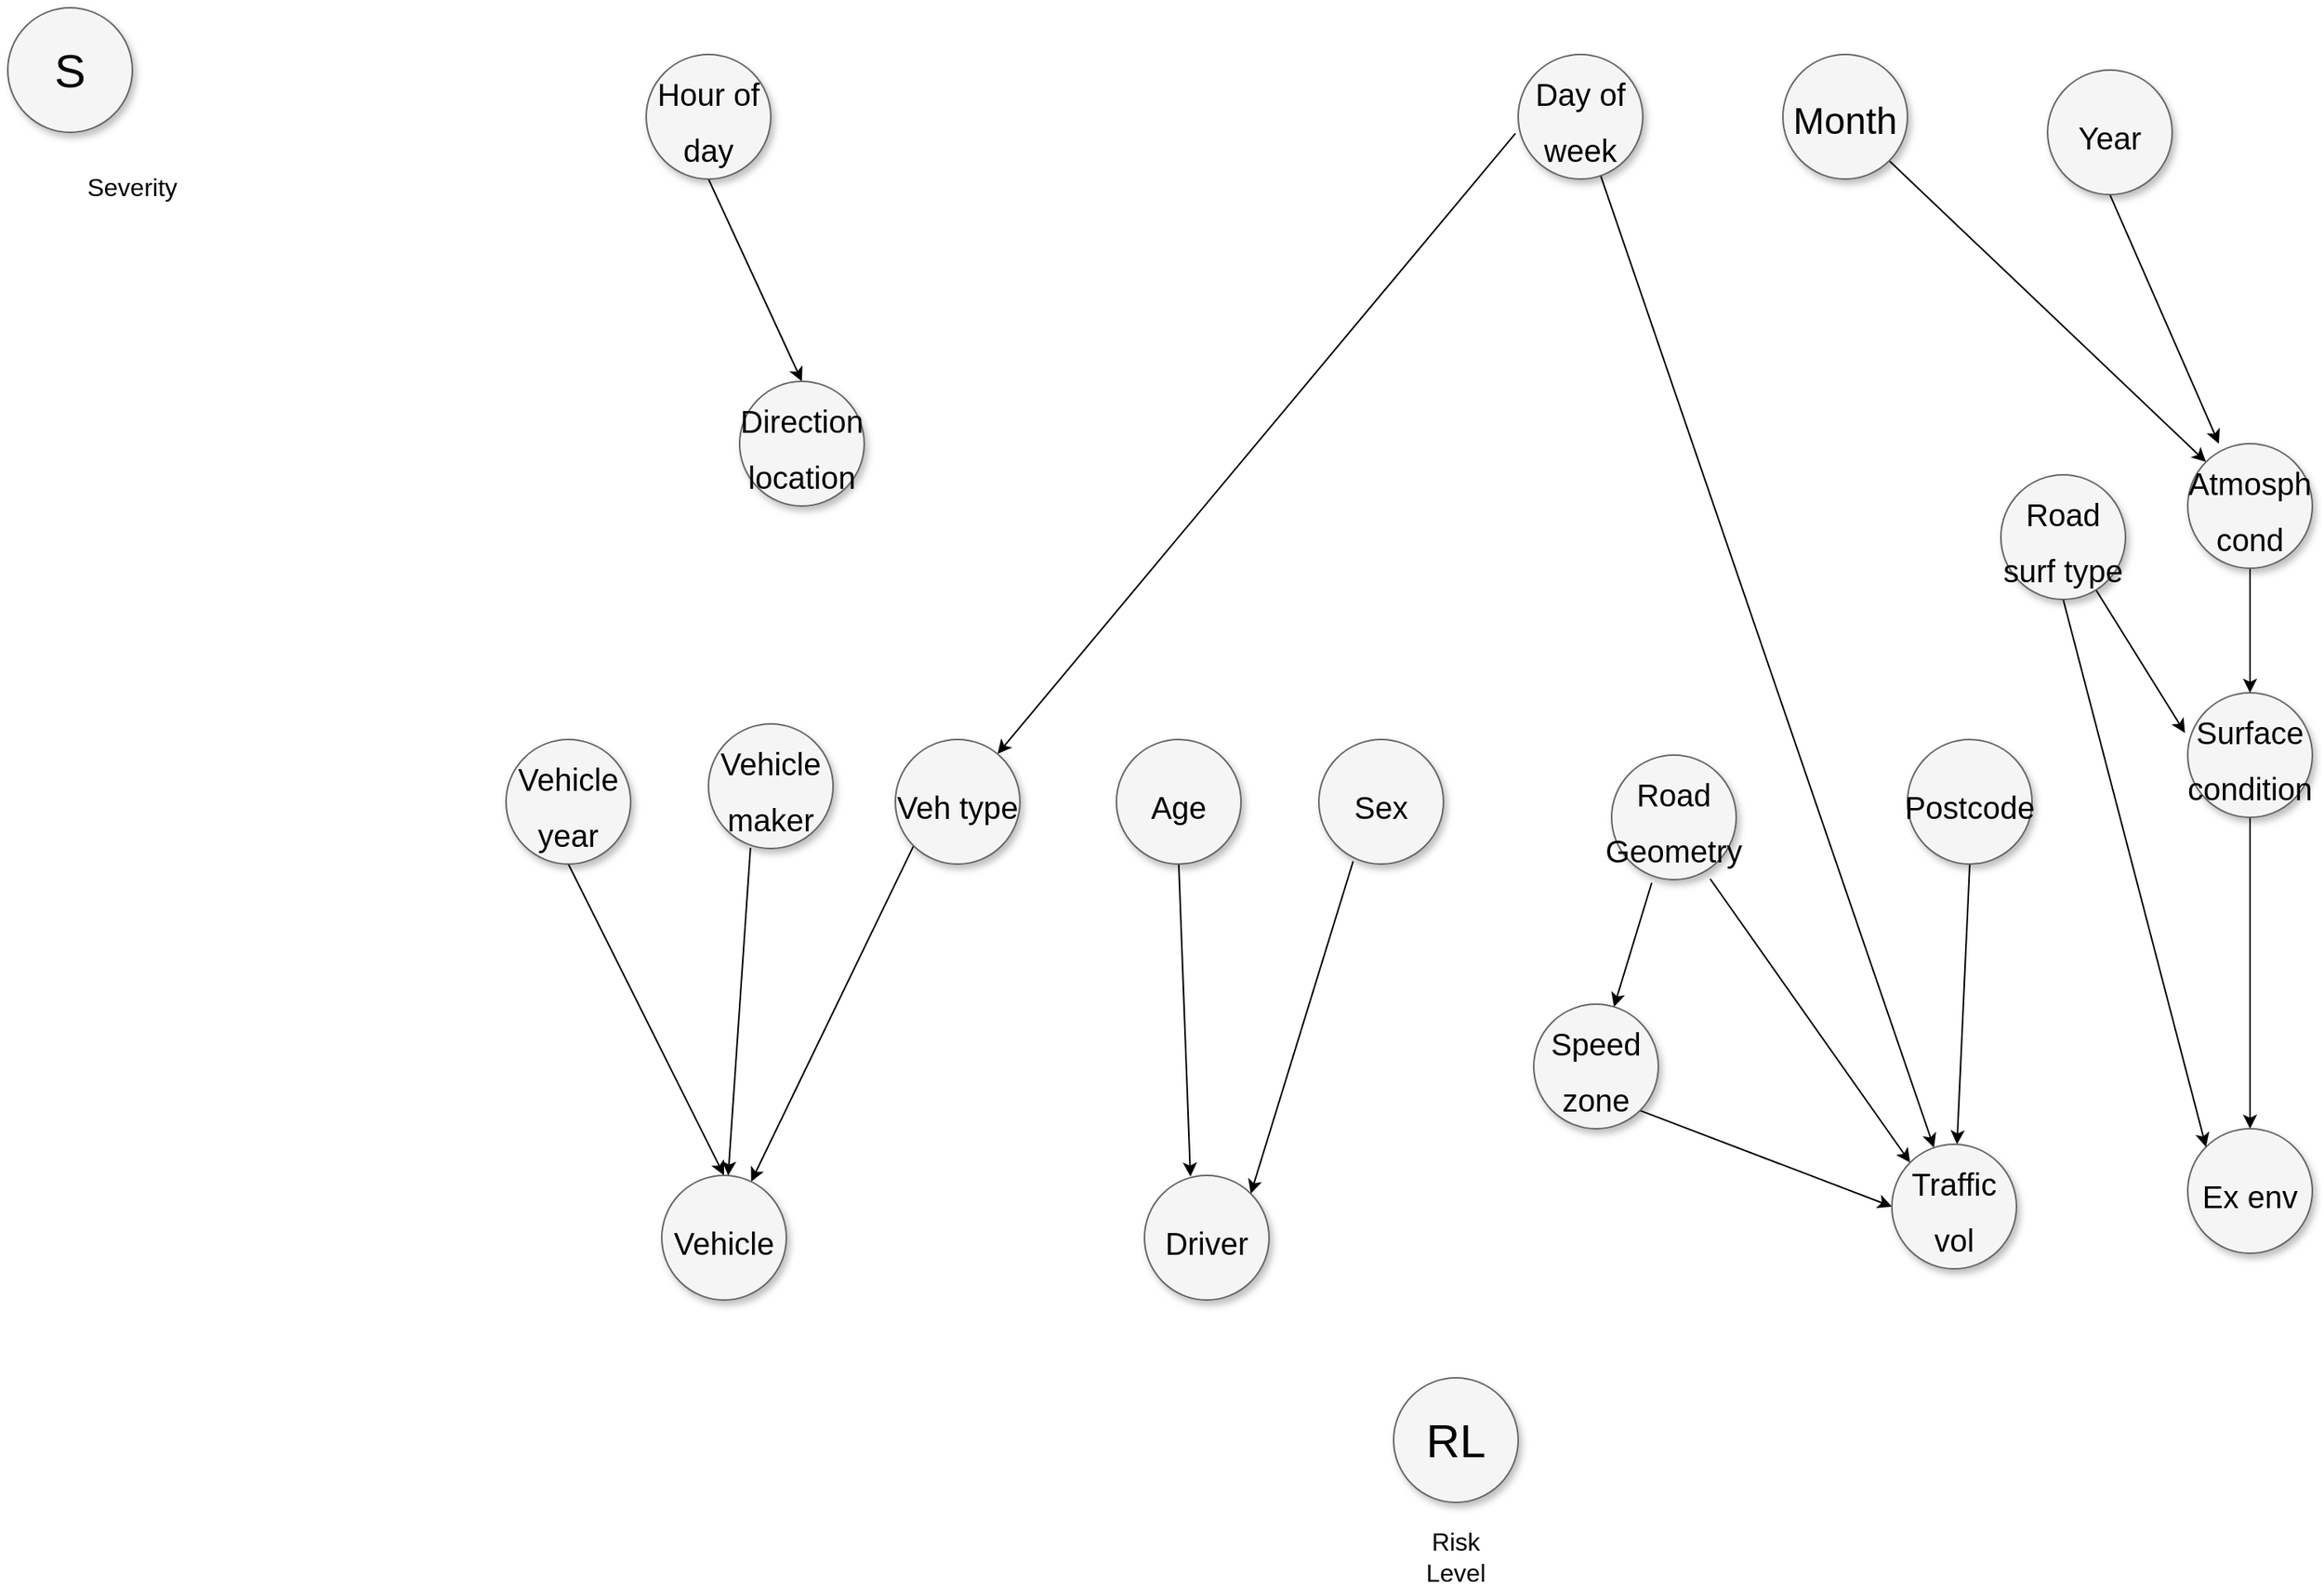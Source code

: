<mxfile version="17.4.1" type="github">
  <diagram name="Page-1" id="ff44883e-f642-bcb2-894b-16b3d25a3f0b">
    <mxGraphModel dx="1778" dy="881" grid="1" gridSize="10" guides="1" tooltips="1" connect="1" arrows="1" fold="1" page="1" pageScale="1.5" pageWidth="1169" pageHeight="826" background="none" math="0" shadow="0">
      <root>
        <mxCell id="0" style=";html=1;" />
        <mxCell id="1" style=";html=1;" parent="0" />
        <mxCell id="StDugHQZksfK3CCJe5wZ-1" value="S" style="ellipse;whiteSpace=wrap;html=1;rounded=0;shadow=1;strokeColor=#666666;strokeWidth=1;fontSize=30;align=center;fillColor=#f5f5f5;labelPadding=0;" parent="1" vertex="1">
          <mxGeometry x="60" y="40" width="80" height="80" as="geometry" />
        </mxCell>
        <mxCell id="StDugHQZksfK3CCJe5wZ-2" value="&lt;font style=&quot;font-size: 16px&quot;&gt;Severity&lt;/font&gt;" style="text;html=1;strokeColor=none;fillColor=none;align=center;verticalAlign=middle;whiteSpace=wrap;rounded=0;" parent="1" vertex="1">
          <mxGeometry x="110" y="140" width="60" height="30" as="geometry" />
        </mxCell>
        <mxCell id="StDugHQZksfK3CCJe5wZ-3" value="RL" style="ellipse;whiteSpace=wrap;html=1;rounded=0;shadow=1;strokeColor=#666666;strokeWidth=1;fontSize=30;align=center;fillColor=#f5f5f5;labelPadding=0;" parent="1" vertex="1">
          <mxGeometry x="950" y="920" width="80" height="80" as="geometry" />
        </mxCell>
        <mxCell id="StDugHQZksfK3CCJe5wZ-4" value="&lt;font style=&quot;font-size: 16px&quot;&gt;Risk Level&lt;/font&gt;" style="text;html=1;strokeColor=none;fillColor=none;align=center;verticalAlign=middle;whiteSpace=wrap;rounded=0;" parent="1" vertex="1">
          <mxGeometry x="960" y="1020" width="60" height="30" as="geometry" />
        </mxCell>
        <mxCell id="AiYhF71e3ZNTzk3afqlR-46" style="rounded=0;orthogonalLoop=1;jettySize=auto;html=1;exitX=1;exitY=1;exitDx=0;exitDy=0;entryX=0;entryY=0;entryDx=0;entryDy=0;fontSize=20;" edge="1" parent="1" source="AiYhF71e3ZNTzk3afqlR-1" target="AiYhF71e3ZNTzk3afqlR-30">
          <mxGeometry relative="1" as="geometry" />
        </mxCell>
        <mxCell id="AiYhF71e3ZNTzk3afqlR-1" value="&lt;font style=&quot;font-size: 24px&quot;&gt;Month&lt;/font&gt;" style="ellipse;whiteSpace=wrap;html=1;rounded=0;shadow=1;strokeColor=#666666;strokeWidth=1;fontSize=30;align=center;fillColor=#f5f5f5;labelPadding=0;" vertex="1" parent="1">
          <mxGeometry x="1200" y="70" width="80" height="80" as="geometry" />
        </mxCell>
        <mxCell id="AiYhF71e3ZNTzk3afqlR-58" style="edgeStyle=none;rounded=0;orthogonalLoop=1;jettySize=auto;html=1;exitX=0.5;exitY=1;exitDx=0;exitDy=0;entryX=0.5;entryY=0;entryDx=0;entryDy=0;fontSize=20;" edge="1" parent="1" source="AiYhF71e3ZNTzk3afqlR-2" target="AiYhF71e3ZNTzk3afqlR-8">
          <mxGeometry relative="1" as="geometry" />
        </mxCell>
        <mxCell id="AiYhF71e3ZNTzk3afqlR-2" value="&lt;span style=&quot;line-height: 0.9&quot;&gt;&lt;font style=&quot;font-size: 20px&quot;&gt;Hour of day&lt;/font&gt;&lt;/span&gt;" style="ellipse;whiteSpace=wrap;html=1;rounded=0;shadow=1;strokeColor=#666666;strokeWidth=1;fontSize=30;align=center;fillColor=#f5f5f5;labelPadding=0;" vertex="1" parent="1">
          <mxGeometry x="470" y="70" width="80" height="80" as="geometry" />
        </mxCell>
        <mxCell id="AiYhF71e3ZNTzk3afqlR-52" style="edgeStyle=none;rounded=0;orthogonalLoop=1;jettySize=auto;html=1;fontSize=20;" edge="1" parent="1" source="AiYhF71e3ZNTzk3afqlR-3" target="AiYhF71e3ZNTzk3afqlR-51">
          <mxGeometry relative="1" as="geometry" />
        </mxCell>
        <mxCell id="AiYhF71e3ZNTzk3afqlR-64" style="edgeStyle=none;rounded=0;orthogonalLoop=1;jettySize=auto;html=1;exitX=-0.022;exitY=0.634;exitDx=0;exitDy=0;fontSize=20;exitPerimeter=0;" edge="1" parent="1" source="AiYhF71e3ZNTzk3afqlR-3" target="AiYhF71e3ZNTzk3afqlR-31">
          <mxGeometry relative="1" as="geometry" />
        </mxCell>
        <mxCell id="AiYhF71e3ZNTzk3afqlR-3" value="&lt;font style=&quot;font-size: 20px&quot;&gt;Day of week&lt;/font&gt;" style="ellipse;whiteSpace=wrap;html=1;rounded=0;shadow=1;strokeColor=#666666;strokeWidth=1;fontSize=30;align=center;fillColor=#f5f5f5;labelPadding=0;" vertex="1" parent="1">
          <mxGeometry x="1030" y="70" width="80" height="80" as="geometry" />
        </mxCell>
        <mxCell id="AiYhF71e3ZNTzk3afqlR-59" style="edgeStyle=none;rounded=0;orthogonalLoop=1;jettySize=auto;html=1;exitX=0.5;exitY=1;exitDx=0;exitDy=0;entryX=0.369;entryY=0.009;entryDx=0;entryDy=0;entryPerimeter=0;fontSize=20;" edge="1" parent="1" source="AiYhF71e3ZNTzk3afqlR-6" target="AiYhF71e3ZNTzk3afqlR-35">
          <mxGeometry relative="1" as="geometry" />
        </mxCell>
        <mxCell id="AiYhF71e3ZNTzk3afqlR-6" value="&lt;font style=&quot;font-size: 20px&quot;&gt;Age&lt;br&gt;&lt;/font&gt;" style="ellipse;whiteSpace=wrap;html=1;rounded=0;shadow=1;strokeColor=#666666;strokeWidth=1;fontSize=30;align=center;fillColor=#f5f5f5;labelPadding=0;" vertex="1" parent="1">
          <mxGeometry x="772" y="510" width="80" height="80" as="geometry" />
        </mxCell>
        <mxCell id="AiYhF71e3ZNTzk3afqlR-57" style="edgeStyle=none;rounded=0;orthogonalLoop=1;jettySize=auto;html=1;exitX=1;exitY=1;exitDx=0;exitDy=0;fontSize=20;entryX=0;entryY=0.5;entryDx=0;entryDy=0;entryPerimeter=0;" edge="1" parent="1" source="AiYhF71e3ZNTzk3afqlR-7" target="AiYhF71e3ZNTzk3afqlR-51">
          <mxGeometry relative="1" as="geometry">
            <mxPoint x="1240" y="810" as="targetPoint" />
          </mxGeometry>
        </mxCell>
        <mxCell id="AiYhF71e3ZNTzk3afqlR-7" value="&lt;font style=&quot;font-size: 20px&quot;&gt;Speed zone&lt;br&gt;&lt;/font&gt;" style="ellipse;whiteSpace=wrap;html=1;rounded=0;shadow=1;strokeColor=#666666;strokeWidth=1;fontSize=30;align=center;fillColor=#f5f5f5;labelPadding=0;" vertex="1" parent="1">
          <mxGeometry x="1040" y="680" width="80" height="80" as="geometry" />
        </mxCell>
        <mxCell id="AiYhF71e3ZNTzk3afqlR-8" value="&lt;font style=&quot;font-size: 20px&quot;&gt;Direction location&lt;br&gt;&lt;/font&gt;" style="ellipse;whiteSpace=wrap;html=1;rounded=0;shadow=1;strokeColor=#666666;strokeWidth=1;fontSize=30;align=center;fillColor=#f5f5f5;labelPadding=0;" vertex="1" parent="1">
          <mxGeometry x="530" y="280" width="80" height="80" as="geometry" />
        </mxCell>
        <mxCell id="AiYhF71e3ZNTzk3afqlR-55" style="edgeStyle=none;rounded=0;orthogonalLoop=1;jettySize=auto;html=1;exitX=0.5;exitY=1;exitDx=0;exitDy=0;entryX=0.5;entryY=0;entryDx=0;entryDy=0;fontSize=20;" edge="1" parent="1" source="AiYhF71e3ZNTzk3afqlR-9" target="AiYhF71e3ZNTzk3afqlR-29">
          <mxGeometry relative="1" as="geometry" />
        </mxCell>
        <mxCell id="AiYhF71e3ZNTzk3afqlR-9" value="&lt;font style=&quot;font-size: 20px&quot;&gt;Surface condition&lt;br&gt;&lt;/font&gt;" style="ellipse;whiteSpace=wrap;html=1;rounded=0;shadow=1;strokeColor=#666666;strokeWidth=1;fontSize=30;align=center;fillColor=#f5f5f5;labelPadding=0;" vertex="1" parent="1">
          <mxGeometry x="1460" y="480" width="80" height="80" as="geometry" />
        </mxCell>
        <mxCell id="AiYhF71e3ZNTzk3afqlR-54" style="edgeStyle=none;rounded=0;orthogonalLoop=1;jettySize=auto;html=1;exitX=0.791;exitY=0.994;exitDx=0;exitDy=0;entryX=0;entryY=0;entryDx=0;entryDy=0;fontSize=20;exitPerimeter=0;" edge="1" parent="1" source="AiYhF71e3ZNTzk3afqlR-20" target="AiYhF71e3ZNTzk3afqlR-51">
          <mxGeometry relative="1" as="geometry" />
        </mxCell>
        <mxCell id="AiYhF71e3ZNTzk3afqlR-68" style="edgeStyle=none;rounded=0;orthogonalLoop=1;jettySize=auto;html=1;exitX=0.322;exitY=1.025;exitDx=0;exitDy=0;fontSize=20;exitPerimeter=0;" edge="1" parent="1" source="AiYhF71e3ZNTzk3afqlR-20" target="AiYhF71e3ZNTzk3afqlR-7">
          <mxGeometry relative="1" as="geometry" />
        </mxCell>
        <mxCell id="AiYhF71e3ZNTzk3afqlR-20" value="&lt;font style=&quot;font-size: 20px&quot;&gt;Road Geometry&lt;br&gt;&lt;/font&gt;" style="ellipse;whiteSpace=wrap;html=1;rounded=0;shadow=1;strokeColor=#666666;strokeWidth=1;fontSize=30;align=center;fillColor=#f5f5f5;labelPadding=0;" vertex="1" parent="1">
          <mxGeometry x="1090" y="520" width="80" height="80" as="geometry" />
        </mxCell>
        <mxCell id="AiYhF71e3ZNTzk3afqlR-53" style="edgeStyle=none;rounded=0;orthogonalLoop=1;jettySize=auto;html=1;exitX=0.5;exitY=1;exitDx=0;exitDy=0;fontSize=20;" edge="1" parent="1" source="AiYhF71e3ZNTzk3afqlR-21" target="AiYhF71e3ZNTzk3afqlR-51">
          <mxGeometry relative="1" as="geometry" />
        </mxCell>
        <mxCell id="AiYhF71e3ZNTzk3afqlR-21" value="&lt;font style=&quot;font-size: 20px&quot;&gt;Postcode&lt;br&gt;&lt;/font&gt;" style="ellipse;whiteSpace=wrap;html=1;rounded=0;shadow=1;strokeColor=#666666;strokeWidth=1;fontSize=30;align=center;fillColor=#f5f5f5;labelPadding=0;" vertex="1" parent="1">
          <mxGeometry x="1280" y="510" width="80" height="80" as="geometry" />
        </mxCell>
        <mxCell id="AiYhF71e3ZNTzk3afqlR-61" style="edgeStyle=none;rounded=0;orthogonalLoop=1;jettySize=auto;html=1;exitX=0.5;exitY=1;exitDx=0;exitDy=0;entryX=0.5;entryY=0;entryDx=0;entryDy=0;fontSize=20;" edge="1" parent="1" source="AiYhF71e3ZNTzk3afqlR-23" target="AiYhF71e3ZNTzk3afqlR-33">
          <mxGeometry relative="1" as="geometry" />
        </mxCell>
        <mxCell id="AiYhF71e3ZNTzk3afqlR-23" value="&lt;font style=&quot;font-size: 20px&quot;&gt;Vehicle year&lt;br&gt;&lt;/font&gt;" style="ellipse;whiteSpace=wrap;html=1;rounded=0;shadow=1;strokeColor=#666666;strokeWidth=1;fontSize=30;align=center;fillColor=#f5f5f5;labelPadding=0;" vertex="1" parent="1">
          <mxGeometry x="380" y="510" width="80" height="80" as="geometry" />
        </mxCell>
        <mxCell id="AiYhF71e3ZNTzk3afqlR-29" value="&lt;font style=&quot;font-size: 20px&quot;&gt;Ex env&lt;br&gt;&lt;/font&gt;" style="ellipse;whiteSpace=wrap;html=1;rounded=0;shadow=1;strokeColor=#666666;strokeWidth=1;fontSize=30;align=center;fillColor=#f5f5f5;labelPadding=0;" vertex="1" parent="1">
          <mxGeometry x="1460" y="760" width="80" height="80" as="geometry" />
        </mxCell>
        <mxCell id="AiYhF71e3ZNTzk3afqlR-47" style="edgeStyle=none;rounded=0;orthogonalLoop=1;jettySize=auto;html=1;fontSize=20;" edge="1" parent="1" source="AiYhF71e3ZNTzk3afqlR-30" target="AiYhF71e3ZNTzk3afqlR-9">
          <mxGeometry relative="1" as="geometry" />
        </mxCell>
        <mxCell id="AiYhF71e3ZNTzk3afqlR-30" value="&lt;font style=&quot;font-size: 20px&quot;&gt;Atmosph cond&lt;br&gt;&lt;/font&gt;" style="ellipse;whiteSpace=wrap;html=1;rounded=0;shadow=1;strokeColor=#666666;strokeWidth=1;fontSize=30;align=center;fillColor=#f5f5f5;labelPadding=0;" vertex="1" parent="1">
          <mxGeometry x="1460" y="320" width="80" height="80" as="geometry" />
        </mxCell>
        <mxCell id="AiYhF71e3ZNTzk3afqlR-63" style="edgeStyle=none;rounded=0;orthogonalLoop=1;jettySize=auto;html=1;exitX=0;exitY=1;exitDx=0;exitDy=0;fontSize=20;" edge="1" parent="1" source="AiYhF71e3ZNTzk3afqlR-31" target="AiYhF71e3ZNTzk3afqlR-33">
          <mxGeometry relative="1" as="geometry" />
        </mxCell>
        <mxCell id="AiYhF71e3ZNTzk3afqlR-31" value="&lt;font style=&quot;font-size: 20px&quot;&gt;Veh type&lt;br&gt;&lt;/font&gt;" style="ellipse;whiteSpace=wrap;html=1;rounded=0;shadow=1;strokeColor=#666666;strokeWidth=1;fontSize=30;align=center;fillColor=#f5f5f5;labelPadding=0;" vertex="1" parent="1">
          <mxGeometry x="630" y="510" width="80" height="80" as="geometry" />
        </mxCell>
        <mxCell id="AiYhF71e3ZNTzk3afqlR-56" style="edgeStyle=none;rounded=0;orthogonalLoop=1;jettySize=auto;html=1;entryX=-0.022;entryY=0.322;entryDx=0;entryDy=0;entryPerimeter=0;fontSize=20;" edge="1" parent="1" source="AiYhF71e3ZNTzk3afqlR-32" target="AiYhF71e3ZNTzk3afqlR-9">
          <mxGeometry relative="1" as="geometry" />
        </mxCell>
        <mxCell id="AiYhF71e3ZNTzk3afqlR-67" style="edgeStyle=none;rounded=0;orthogonalLoop=1;jettySize=auto;html=1;exitX=0.5;exitY=1;exitDx=0;exitDy=0;entryX=0;entryY=0;entryDx=0;entryDy=0;fontSize=20;" edge="1" parent="1" source="AiYhF71e3ZNTzk3afqlR-32" target="AiYhF71e3ZNTzk3afqlR-29">
          <mxGeometry relative="1" as="geometry" />
        </mxCell>
        <mxCell id="AiYhF71e3ZNTzk3afqlR-32" value="&lt;font style=&quot;font-size: 20px&quot;&gt;Road surf type&lt;br&gt;&lt;/font&gt;" style="ellipse;whiteSpace=wrap;html=1;rounded=0;shadow=1;strokeColor=#666666;strokeWidth=1;fontSize=30;align=center;fillColor=#f5f5f5;labelPadding=0;" vertex="1" parent="1">
          <mxGeometry x="1340" y="340" width="80" height="80" as="geometry" />
        </mxCell>
        <mxCell id="AiYhF71e3ZNTzk3afqlR-33" value="&lt;font style=&quot;font-size: 20px&quot;&gt;Vehicle&lt;br&gt;&lt;/font&gt;" style="ellipse;whiteSpace=wrap;html=1;rounded=0;shadow=1;strokeColor=#666666;strokeWidth=1;fontSize=30;align=center;fillColor=#f5f5f5;labelPadding=0;" vertex="1" parent="1">
          <mxGeometry x="480" y="790" width="80" height="80" as="geometry" />
        </mxCell>
        <mxCell id="AiYhF71e3ZNTzk3afqlR-60" style="edgeStyle=none;rounded=0;orthogonalLoop=1;jettySize=auto;html=1;exitX=0.275;exitY=0.978;exitDx=0;exitDy=0;entryX=1;entryY=0;entryDx=0;entryDy=0;fontSize=20;exitPerimeter=0;" edge="1" parent="1" source="AiYhF71e3ZNTzk3afqlR-34" target="AiYhF71e3ZNTzk3afqlR-35">
          <mxGeometry relative="1" as="geometry" />
        </mxCell>
        <mxCell id="AiYhF71e3ZNTzk3afqlR-34" value="&lt;font style=&quot;font-size: 20px&quot;&gt;Sex&lt;br&gt;&lt;/font&gt;" style="ellipse;whiteSpace=wrap;html=1;rounded=0;shadow=1;strokeColor=#666666;strokeWidth=1;fontSize=30;align=center;fillColor=#f5f5f5;labelPadding=0;" vertex="1" parent="1">
          <mxGeometry x="902" y="510" width="80" height="80" as="geometry" />
        </mxCell>
        <mxCell id="AiYhF71e3ZNTzk3afqlR-35" value="&lt;font style=&quot;font-size: 20px&quot;&gt;Driver&lt;br&gt;&lt;/font&gt;" style="ellipse;whiteSpace=wrap;html=1;rounded=0;shadow=1;strokeColor=#666666;strokeWidth=1;fontSize=30;align=center;fillColor=#f5f5f5;labelPadding=0;" vertex="1" parent="1">
          <mxGeometry x="790" y="790" width="80" height="80" as="geometry" />
        </mxCell>
        <mxCell id="AiYhF71e3ZNTzk3afqlR-43" style="rounded=0;orthogonalLoop=1;jettySize=auto;html=1;exitX=0.5;exitY=1;exitDx=0;exitDy=0;entryX=0.25;entryY=0;entryDx=0;entryDy=0;fontSize=20;entryPerimeter=0;" edge="1" parent="1" source="AiYhF71e3ZNTzk3afqlR-40" target="AiYhF71e3ZNTzk3afqlR-30">
          <mxGeometry relative="1" as="geometry" />
        </mxCell>
        <mxCell id="AiYhF71e3ZNTzk3afqlR-40" value="&lt;font style=&quot;font-size: 20px&quot;&gt;Year&lt;br&gt;&lt;/font&gt;" style="ellipse;whiteSpace=wrap;html=1;rounded=0;shadow=1;strokeColor=#666666;strokeWidth=1;fontSize=30;align=center;fillColor=#f5f5f5;labelPadding=0;" vertex="1" parent="1">
          <mxGeometry x="1370" y="80" width="80" height="80" as="geometry" />
        </mxCell>
        <mxCell id="AiYhF71e3ZNTzk3afqlR-62" style="edgeStyle=none;rounded=0;orthogonalLoop=1;jettySize=auto;html=1;exitX=0.337;exitY=0.994;exitDx=0;exitDy=0;fontSize=20;exitPerimeter=0;" edge="1" parent="1" source="AiYhF71e3ZNTzk3afqlR-42" target="AiYhF71e3ZNTzk3afqlR-33">
          <mxGeometry relative="1" as="geometry" />
        </mxCell>
        <mxCell id="AiYhF71e3ZNTzk3afqlR-42" value="&lt;font style=&quot;font-size: 20px&quot;&gt;Vehicle maker&lt;br&gt;&lt;/font&gt;" style="ellipse;whiteSpace=wrap;html=1;rounded=0;shadow=1;strokeColor=#666666;strokeWidth=1;fontSize=30;align=center;fillColor=#f5f5f5;labelPadding=0;" vertex="1" parent="1">
          <mxGeometry x="510" y="500" width="80" height="80" as="geometry" />
        </mxCell>
        <mxCell id="AiYhF71e3ZNTzk3afqlR-51" value="&lt;font style=&quot;font-size: 20px&quot;&gt;Traffic vol&lt;br&gt;&lt;/font&gt;" style="ellipse;whiteSpace=wrap;html=1;rounded=0;shadow=1;strokeColor=#666666;strokeWidth=1;fontSize=30;align=center;fillColor=#f5f5f5;labelPadding=0;" vertex="1" parent="1">
          <mxGeometry x="1270" y="770" width="80" height="80" as="geometry" />
        </mxCell>
      </root>
    </mxGraphModel>
  </diagram>
</mxfile>
